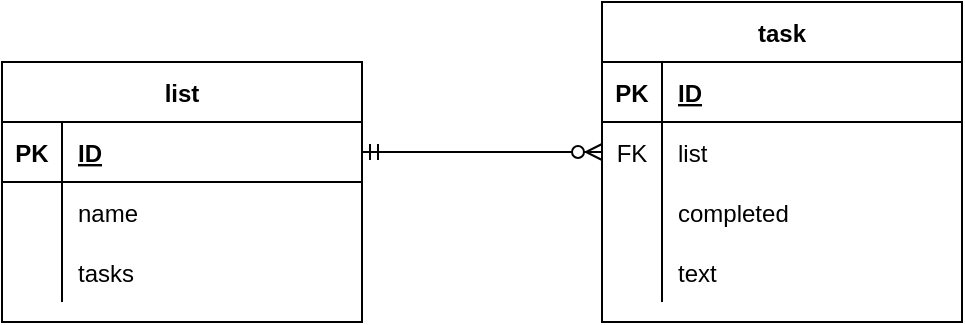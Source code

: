 <mxfile version="15.1.3" type="device"><diagram id="MoKiVAtZfFs_DBa7hsAg" name="Page-1"><mxGraphModel dx="460" dy="813" grid="1" gridSize="10" guides="1" tooltips="1" connect="1" arrows="1" fold="1" page="1" pageScale="1" pageWidth="1600" pageHeight="900" math="0" shadow="0"><root><mxCell id="0"/><mxCell id="1" parent="0"/><mxCell id="4g2c1ysVGGyU91GlD4co-1" value="list" style="shape=table;startSize=30;container=1;collapsible=1;childLayout=tableLayout;fixedRows=1;rowLines=0;fontStyle=1;align=center;resizeLast=1;" parent="1" vertex="1"><mxGeometry x="130" y="510" width="180" height="130" as="geometry"/></mxCell><mxCell id="4g2c1ysVGGyU91GlD4co-2" value="" style="shape=partialRectangle;collapsible=0;dropTarget=0;pointerEvents=0;fillColor=none;top=0;left=0;bottom=1;right=0;points=[[0,0.5],[1,0.5]];portConstraint=eastwest;" parent="4g2c1ysVGGyU91GlD4co-1" vertex="1"><mxGeometry y="30" width="180" height="30" as="geometry"/></mxCell><mxCell id="4g2c1ysVGGyU91GlD4co-3" value="PK" style="shape=partialRectangle;connectable=0;fillColor=none;top=0;left=0;bottom=0;right=0;fontStyle=1;overflow=hidden;" parent="4g2c1ysVGGyU91GlD4co-2" vertex="1"><mxGeometry width="30" height="30" as="geometry"/></mxCell><mxCell id="4g2c1ysVGGyU91GlD4co-4" value="ID" style="shape=partialRectangle;connectable=0;fillColor=none;top=0;left=0;bottom=0;right=0;align=left;spacingLeft=6;fontStyle=5;overflow=hidden;" parent="4g2c1ysVGGyU91GlD4co-2" vertex="1"><mxGeometry x="30" width="150" height="30" as="geometry"/></mxCell><mxCell id="4g2c1ysVGGyU91GlD4co-5" value="" style="shape=partialRectangle;collapsible=0;dropTarget=0;pointerEvents=0;fillColor=none;top=0;left=0;bottom=0;right=0;points=[[0,0.5],[1,0.5]];portConstraint=eastwest;" parent="4g2c1ysVGGyU91GlD4co-1" vertex="1"><mxGeometry y="60" width="180" height="30" as="geometry"/></mxCell><mxCell id="4g2c1ysVGGyU91GlD4co-6" value="" style="shape=partialRectangle;connectable=0;fillColor=none;top=0;left=0;bottom=0;right=0;editable=1;overflow=hidden;" parent="4g2c1ysVGGyU91GlD4co-5" vertex="1"><mxGeometry width="30" height="30" as="geometry"/></mxCell><mxCell id="4g2c1ysVGGyU91GlD4co-7" value="name" style="shape=partialRectangle;connectable=0;fillColor=none;top=0;left=0;bottom=0;right=0;align=left;spacingLeft=6;overflow=hidden;" parent="4g2c1ysVGGyU91GlD4co-5" vertex="1"><mxGeometry x="30" width="150" height="30" as="geometry"/></mxCell><mxCell id="4g2c1ysVGGyU91GlD4co-8" value="" style="shape=partialRectangle;collapsible=0;dropTarget=0;pointerEvents=0;fillColor=none;top=0;left=0;bottom=0;right=0;points=[[0,0.5],[1,0.5]];portConstraint=eastwest;" parent="4g2c1ysVGGyU91GlD4co-1" vertex="1"><mxGeometry y="90" width="180" height="30" as="geometry"/></mxCell><mxCell id="4g2c1ysVGGyU91GlD4co-9" value="" style="shape=partialRectangle;connectable=0;fillColor=none;top=0;left=0;bottom=0;right=0;editable=1;overflow=hidden;" parent="4g2c1ysVGGyU91GlD4co-8" vertex="1"><mxGeometry width="30" height="30" as="geometry"/></mxCell><mxCell id="4g2c1ysVGGyU91GlD4co-10" value="tasks" style="shape=partialRectangle;connectable=0;fillColor=none;top=0;left=0;bottom=0;right=0;align=left;spacingLeft=6;overflow=hidden;" parent="4g2c1ysVGGyU91GlD4co-8" vertex="1"><mxGeometry x="30" width="150" height="30" as="geometry"/></mxCell><mxCell id="4g2c1ysVGGyU91GlD4co-27" value="task" style="shape=table;startSize=30;container=1;collapsible=1;childLayout=tableLayout;fixedRows=1;rowLines=0;fontStyle=1;align=center;resizeLast=1;" parent="1" vertex="1"><mxGeometry x="430" y="480" width="180" height="160" as="geometry"/></mxCell><mxCell id="4g2c1ysVGGyU91GlD4co-28" value="" style="shape=partialRectangle;collapsible=0;dropTarget=0;pointerEvents=0;fillColor=none;top=0;left=0;bottom=1;right=0;points=[[0,0.5],[1,0.5]];portConstraint=eastwest;" parent="4g2c1ysVGGyU91GlD4co-27" vertex="1"><mxGeometry y="30" width="180" height="30" as="geometry"/></mxCell><mxCell id="4g2c1ysVGGyU91GlD4co-29" value="PK" style="shape=partialRectangle;connectable=0;fillColor=none;top=0;left=0;bottom=0;right=0;fontStyle=1;overflow=hidden;" parent="4g2c1ysVGGyU91GlD4co-28" vertex="1"><mxGeometry width="30" height="30" as="geometry"/></mxCell><mxCell id="4g2c1ysVGGyU91GlD4co-30" value="ID" style="shape=partialRectangle;connectable=0;fillColor=none;top=0;left=0;bottom=0;right=0;align=left;spacingLeft=6;fontStyle=5;overflow=hidden;" parent="4g2c1ysVGGyU91GlD4co-28" vertex="1"><mxGeometry x="30" width="150" height="30" as="geometry"/></mxCell><mxCell id="4g2c1ysVGGyU91GlD4co-31" value="" style="shape=partialRectangle;collapsible=0;dropTarget=0;pointerEvents=0;fillColor=none;top=0;left=0;bottom=0;right=0;points=[[0,0.5],[1,0.5]];portConstraint=eastwest;" parent="4g2c1ysVGGyU91GlD4co-27" vertex="1"><mxGeometry y="60" width="180" height="30" as="geometry"/></mxCell><mxCell id="4g2c1ysVGGyU91GlD4co-32" value="FK" style="shape=partialRectangle;connectable=0;fillColor=none;top=0;left=0;bottom=0;right=0;editable=1;overflow=hidden;" parent="4g2c1ysVGGyU91GlD4co-31" vertex="1"><mxGeometry width="30" height="30" as="geometry"/></mxCell><mxCell id="4g2c1ysVGGyU91GlD4co-33" value="list" style="shape=partialRectangle;connectable=0;fillColor=none;top=0;left=0;bottom=0;right=0;align=left;spacingLeft=6;overflow=hidden;" parent="4g2c1ysVGGyU91GlD4co-31" vertex="1"><mxGeometry x="30" width="150" height="30" as="geometry"/></mxCell><mxCell id="4g2c1ysVGGyU91GlD4co-34" value="" style="shape=partialRectangle;collapsible=0;dropTarget=0;pointerEvents=0;fillColor=none;top=0;left=0;bottom=0;right=0;points=[[0,0.5],[1,0.5]];portConstraint=eastwest;" parent="4g2c1ysVGGyU91GlD4co-27" vertex="1"><mxGeometry y="90" width="180" height="30" as="geometry"/></mxCell><mxCell id="4g2c1ysVGGyU91GlD4co-35" value="" style="shape=partialRectangle;connectable=0;fillColor=none;top=0;left=0;bottom=0;right=0;editable=1;overflow=hidden;" parent="4g2c1ysVGGyU91GlD4co-34" vertex="1"><mxGeometry width="30" height="30" as="geometry"/></mxCell><mxCell id="4g2c1ysVGGyU91GlD4co-36" value="completed" style="shape=partialRectangle;connectable=0;fillColor=none;top=0;left=0;bottom=0;right=0;align=left;spacingLeft=6;overflow=hidden;" parent="4g2c1ysVGGyU91GlD4co-34" vertex="1"><mxGeometry x="30" width="150" height="30" as="geometry"/></mxCell><mxCell id="4g2c1ysVGGyU91GlD4co-37" value="" style="shape=partialRectangle;collapsible=0;dropTarget=0;pointerEvents=0;fillColor=none;top=0;left=0;bottom=0;right=0;points=[[0,0.5],[1,0.5]];portConstraint=eastwest;" parent="4g2c1ysVGGyU91GlD4co-27" vertex="1"><mxGeometry y="120" width="180" height="30" as="geometry"/></mxCell><mxCell id="4g2c1ysVGGyU91GlD4co-38" value="" style="shape=partialRectangle;connectable=0;fillColor=none;top=0;left=0;bottom=0;right=0;editable=1;overflow=hidden;" parent="4g2c1ysVGGyU91GlD4co-37" vertex="1"><mxGeometry width="30" height="30" as="geometry"/></mxCell><mxCell id="4g2c1ysVGGyU91GlD4co-39" value="text" style="shape=partialRectangle;connectable=0;fillColor=none;top=0;left=0;bottom=0;right=0;align=left;spacingLeft=6;overflow=hidden;" parent="4g2c1ysVGGyU91GlD4co-37" vertex="1"><mxGeometry x="30" width="150" height="30" as="geometry"/></mxCell><mxCell id="4g2c1ysVGGyU91GlD4co-40" style="edgeStyle=orthogonalEdgeStyle;rounded=0;orthogonalLoop=1;jettySize=auto;html=1;exitX=1;exitY=0.5;exitDx=0;exitDy=0;entryX=0;entryY=0.5;entryDx=0;entryDy=0;startArrow=ERmandOne;startFill=0;endArrow=ERzeroToMany;endFill=1;" parent="1" source="4g2c1ysVGGyU91GlD4co-2" target="4g2c1ysVGGyU91GlD4co-31" edge="1"><mxGeometry relative="1" as="geometry"/></mxCell></root></mxGraphModel></diagram></mxfile>